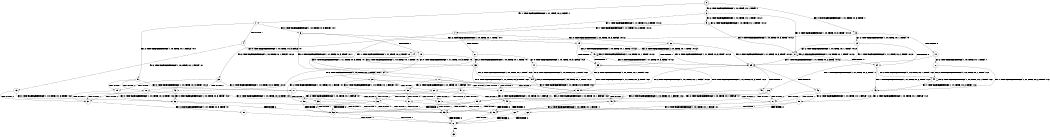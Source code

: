 digraph BCG {
size = "7, 10.5";
center = TRUE;
node [shape = circle];
0 [peripheries = 2];
0 -> 1 [label = "EX !1 !ATOMIC_EXCH_BRANCH (1, +1, TRUE, +0, 2, TRUE) !::"];
0 -> 2 [label = "EX !2 !ATOMIC_EXCH_BRANCH (1, +0, TRUE, +0, 1, TRUE) !::"];
0 -> 3 [label = "EX !0 !ATOMIC_EXCH_BRANCH (1, +0, TRUE, +0, 3, TRUE) !::"];
1 -> 4 [label = "TERMINATE !1"];
1 -> 5 [label = "EX !2 !ATOMIC_EXCH_BRANCH (1, +0, TRUE, +0, 1, FALSE) !:0:1:"];
1 -> 6 [label = "EX !0 !ATOMIC_EXCH_BRANCH (1, +0, TRUE, +0, 3, FALSE) !:0:1:"];
2 -> 7 [label = "EX !1 !ATOMIC_EXCH_BRANCH (1, +1, TRUE, +0, 2, TRUE) !:0:1:2:"];
2 -> 8 [label = "EX !0 !ATOMIC_EXCH_BRANCH (1, +0, TRUE, +0, 3, TRUE) !:0:1:2:"];
2 -> 9 [label = "EX !2 !ATOMIC_EXCH_BRANCH (1, +0, TRUE, +0, 1, TRUE) !:0:1:2:"];
3 -> 10 [label = "TERMINATE !0"];
3 -> 11 [label = "EX !1 !ATOMIC_EXCH_BRANCH (1, +1, TRUE, +0, 2, TRUE) !:0:"];
3 -> 12 [label = "EX !2 !ATOMIC_EXCH_BRANCH (1, +0, TRUE, +0, 1, TRUE) !:0:"];
4 -> 13 [label = "EX !2 !ATOMIC_EXCH_BRANCH (1, +0, TRUE, +0, 1, FALSE) !:0:"];
4 -> 14 [label = "EX !0 !ATOMIC_EXCH_BRANCH (1, +0, TRUE, +0, 3, FALSE) !:0:"];
5 -> 15 [label = "TERMINATE !1"];
5 -> 16 [label = "TERMINATE !2"];
5 -> 17 [label = "EX !0 !ATOMIC_EXCH_BRANCH (1, +0, TRUE, +0, 3, TRUE) !:0:1:2:"];
6 -> 18 [label = "TERMINATE !1"];
6 -> 19 [label = "EX !2 !ATOMIC_EXCH_BRANCH (1, +0, TRUE, +0, 1, TRUE) !:0:1:"];
6 -> 20 [label = "EX !0 !ATOMIC_EXCH_BRANCH (1, +1, TRUE, +0, 3, TRUE) !:0:1:"];
7 -> 21 [label = "TERMINATE !1"];
7 -> 22 [label = "EX !0 !ATOMIC_EXCH_BRANCH (1, +0, TRUE, +0, 3, FALSE) !:0:1:2:"];
7 -> 23 [label = "EX !2 !ATOMIC_EXCH_BRANCH (1, +0, TRUE, +0, 1, FALSE) !:0:1:2:"];
8 -> 24 [label = "TERMINATE !0"];
8 -> 25 [label = "EX !1 !ATOMIC_EXCH_BRANCH (1, +1, TRUE, +0, 2, TRUE) !:0:1:2:"];
8 -> 8 [label = "EX !2 !ATOMIC_EXCH_BRANCH (1, +0, TRUE, +0, 1, TRUE) !:0:1:2:"];
9 -> 7 [label = "EX !1 !ATOMIC_EXCH_BRANCH (1, +1, TRUE, +0, 2, TRUE) !:0:1:2:"];
9 -> 8 [label = "EX !0 !ATOMIC_EXCH_BRANCH (1, +0, TRUE, +0, 3, TRUE) !:0:1:2:"];
9 -> 9 [label = "EX !2 !ATOMIC_EXCH_BRANCH (1, +0, TRUE, +0, 1, TRUE) !:0:1:2:"];
10 -> 26 [label = "EX !1 !ATOMIC_EXCH_BRANCH (1, +1, TRUE, +0, 2, TRUE) !::"];
10 -> 27 [label = "EX !2 !ATOMIC_EXCH_BRANCH (1, +0, TRUE, +0, 1, TRUE) !::"];
11 -> 28 [label = "TERMINATE !1"];
11 -> 29 [label = "TERMINATE !0"];
11 -> 30 [label = "EX !2 !ATOMIC_EXCH_BRANCH (1, +0, TRUE, +0, 1, FALSE) !:0:1:"];
12 -> 24 [label = "TERMINATE !0"];
12 -> 25 [label = "EX !1 !ATOMIC_EXCH_BRANCH (1, +1, TRUE, +0, 2, TRUE) !:0:1:2:"];
12 -> 8 [label = "EX !2 !ATOMIC_EXCH_BRANCH (1, +0, TRUE, +0, 1, TRUE) !:0:1:2:"];
13 -> 31 [label = "TERMINATE !2"];
13 -> 32 [label = "EX !0 !ATOMIC_EXCH_BRANCH (1, +0, TRUE, +0, 3, TRUE) !:0:2:"];
14 -> 33 [label = "EX !2 !ATOMIC_EXCH_BRANCH (1, +0, TRUE, +0, 1, TRUE) !:0:"];
14 -> 34 [label = "EX !0 !ATOMIC_EXCH_BRANCH (1, +1, TRUE, +0, 3, TRUE) !:0:"];
15 -> 31 [label = "TERMINATE !2"];
15 -> 32 [label = "EX !0 !ATOMIC_EXCH_BRANCH (1, +0, TRUE, +0, 3, TRUE) !:0:2:"];
16 -> 31 [label = "TERMINATE !1"];
16 -> 35 [label = "EX !0 !ATOMIC_EXCH_BRANCH (1, +0, TRUE, +0, 3, TRUE) !:0:1:"];
17 -> 36 [label = "TERMINATE !1"];
17 -> 37 [label = "TERMINATE !2"];
17 -> 38 [label = "TERMINATE !0"];
18 -> 33 [label = "EX !2 !ATOMIC_EXCH_BRANCH (1, +0, TRUE, +0, 1, TRUE) !:0:"];
18 -> 34 [label = "EX !0 !ATOMIC_EXCH_BRANCH (1, +1, TRUE, +0, 3, TRUE) !:0:"];
19 -> 39 [label = "TERMINATE !1"];
19 -> 40 [label = "EX !2 !ATOMIC_EXCH_BRANCH (1, +0, TRUE, +0, 1, TRUE) !:0:1:2:"];
19 -> 25 [label = "EX !0 !ATOMIC_EXCH_BRANCH (1, +1, TRUE, +0, 3, TRUE) !:0:1:2:"];
20 -> 28 [label = "TERMINATE !1"];
20 -> 29 [label = "TERMINATE !0"];
20 -> 30 [label = "EX !2 !ATOMIC_EXCH_BRANCH (1, +0, TRUE, +0, 1, FALSE) !:0:1:"];
21 -> 41 [label = "EX !0 !ATOMIC_EXCH_BRANCH (1, +0, TRUE, +0, 3, FALSE) !:0:2:"];
21 -> 42 [label = "EX !2 !ATOMIC_EXCH_BRANCH (1, +0, TRUE, +0, 1, FALSE) !:0:2:"];
22 -> 39 [label = "TERMINATE !1"];
22 -> 40 [label = "EX !2 !ATOMIC_EXCH_BRANCH (1, +0, TRUE, +0, 1, TRUE) !:0:1:2:"];
22 -> 25 [label = "EX !0 !ATOMIC_EXCH_BRANCH (1, +1, TRUE, +0, 3, TRUE) !:0:1:2:"];
23 -> 15 [label = "TERMINATE !1"];
23 -> 16 [label = "TERMINATE !2"];
23 -> 17 [label = "EX !0 !ATOMIC_EXCH_BRANCH (1, +0, TRUE, +0, 3, TRUE) !:0:1:2:"];
24 -> 43 [label = "EX !1 !ATOMIC_EXCH_BRANCH (1, +1, TRUE, +0, 2, TRUE) !:1:2:"];
24 -> 44 [label = "EX !2 !ATOMIC_EXCH_BRANCH (1, +0, TRUE, +0, 1, TRUE) !:1:2:"];
25 -> 45 [label = "TERMINATE !1"];
25 -> 46 [label = "TERMINATE !0"];
25 -> 47 [label = "EX !2 !ATOMIC_EXCH_BRANCH (1, +0, TRUE, +0, 1, FALSE) !:0:1:2:"];
26 -> 48 [label = "TERMINATE !1"];
26 -> 49 [label = "EX !2 !ATOMIC_EXCH_BRANCH (1, +0, TRUE, +0, 1, FALSE) !:1:"];
27 -> 43 [label = "EX !1 !ATOMIC_EXCH_BRANCH (1, +1, TRUE, +0, 2, TRUE) !:1:2:"];
27 -> 44 [label = "EX !2 !ATOMIC_EXCH_BRANCH (1, +0, TRUE, +0, 1, TRUE) !:1:2:"];
28 -> 48 [label = "TERMINATE !0"];
28 -> 50 [label = "EX !2 !ATOMIC_EXCH_BRANCH (1, +0, TRUE, +0, 1, FALSE) !:0:"];
29 -> 48 [label = "TERMINATE !1"];
29 -> 49 [label = "EX !2 !ATOMIC_EXCH_BRANCH (1, +0, TRUE, +0, 1, FALSE) !:1:"];
30 -> 36 [label = "TERMINATE !1"];
30 -> 37 [label = "TERMINATE !2"];
30 -> 38 [label = "TERMINATE !0"];
31 -> 51 [label = "EX !0 !ATOMIC_EXCH_BRANCH (1, +0, TRUE, +0, 3, TRUE) !:0:"];
32 -> 52 [label = "TERMINATE !2"];
32 -> 53 [label = "TERMINATE !0"];
33 -> 54 [label = "EX !2 !ATOMIC_EXCH_BRANCH (1, +0, TRUE, +0, 1, TRUE) !:0:2:"];
33 -> 55 [label = "EX !0 !ATOMIC_EXCH_BRANCH (1, +1, TRUE, +0, 3, TRUE) !:0:2:"];
34 -> 48 [label = "TERMINATE !0"];
34 -> 50 [label = "EX !2 !ATOMIC_EXCH_BRANCH (1, +0, TRUE, +0, 1, FALSE) !:0:"];
35 -> 52 [label = "TERMINATE !1"];
35 -> 56 [label = "TERMINATE !0"];
36 -> 52 [label = "TERMINATE !2"];
36 -> 53 [label = "TERMINATE !0"];
37 -> 52 [label = "TERMINATE !1"];
37 -> 56 [label = "TERMINATE !0"];
38 -> 53 [label = "TERMINATE !1"];
38 -> 56 [label = "TERMINATE !2"];
39 -> 54 [label = "EX !2 !ATOMIC_EXCH_BRANCH (1, +0, TRUE, +0, 1, TRUE) !:0:2:"];
39 -> 55 [label = "EX !0 !ATOMIC_EXCH_BRANCH (1, +1, TRUE, +0, 3, TRUE) !:0:2:"];
40 -> 39 [label = "TERMINATE !1"];
40 -> 40 [label = "EX !2 !ATOMIC_EXCH_BRANCH (1, +0, TRUE, +0, 1, TRUE) !:0:1:2:"];
40 -> 25 [label = "EX !0 !ATOMIC_EXCH_BRANCH (1, +1, TRUE, +0, 3, TRUE) !:0:1:2:"];
41 -> 54 [label = "EX !2 !ATOMIC_EXCH_BRANCH (1, +0, TRUE, +0, 1, TRUE) !:0:2:"];
41 -> 55 [label = "EX !0 !ATOMIC_EXCH_BRANCH (1, +1, TRUE, +0, 3, TRUE) !:0:2:"];
42 -> 31 [label = "TERMINATE !2"];
42 -> 32 [label = "EX !0 !ATOMIC_EXCH_BRANCH (1, +0, TRUE, +0, 3, TRUE) !:0:2:"];
43 -> 57 [label = "TERMINATE !1"];
43 -> 58 [label = "EX !2 !ATOMIC_EXCH_BRANCH (1, +0, TRUE, +0, 1, FALSE) !:1:2:"];
44 -> 43 [label = "EX !1 !ATOMIC_EXCH_BRANCH (1, +1, TRUE, +0, 2, TRUE) !:1:2:"];
44 -> 44 [label = "EX !2 !ATOMIC_EXCH_BRANCH (1, +0, TRUE, +0, 1, TRUE) !:1:2:"];
45 -> 57 [label = "TERMINATE !0"];
45 -> 59 [label = "EX !2 !ATOMIC_EXCH_BRANCH (1, +0, TRUE, +0, 1, FALSE) !:0:2:"];
46 -> 57 [label = "TERMINATE !1"];
46 -> 58 [label = "EX !2 !ATOMIC_EXCH_BRANCH (1, +0, TRUE, +0, 1, FALSE) !:1:2:"];
47 -> 36 [label = "TERMINATE !1"];
47 -> 37 [label = "TERMINATE !2"];
47 -> 38 [label = "TERMINATE !0"];
48 -> 60 [label = "EX !2 !ATOMIC_EXCH_BRANCH (1, +0, TRUE, +0, 1, FALSE) !::"];
49 -> 53 [label = "TERMINATE !1"];
49 -> 56 [label = "TERMINATE !2"];
50 -> 52 [label = "TERMINATE !2"];
50 -> 53 [label = "TERMINATE !0"];
51 -> 61 [label = "TERMINATE !0"];
52 -> 61 [label = "TERMINATE !0"];
53 -> 61 [label = "TERMINATE !2"];
54 -> 54 [label = "EX !2 !ATOMIC_EXCH_BRANCH (1, +0, TRUE, +0, 1, TRUE) !:0:2:"];
54 -> 55 [label = "EX !0 !ATOMIC_EXCH_BRANCH (1, +1, TRUE, +0, 3, TRUE) !:0:2:"];
55 -> 57 [label = "TERMINATE !0"];
55 -> 59 [label = "EX !2 !ATOMIC_EXCH_BRANCH (1, +0, TRUE, +0, 1, FALSE) !:0:2:"];
56 -> 61 [label = "TERMINATE !1"];
57 -> 62 [label = "EX !2 !ATOMIC_EXCH_BRANCH (1, +0, TRUE, +0, 1, FALSE) !:2:"];
58 -> 53 [label = "TERMINATE !1"];
58 -> 56 [label = "TERMINATE !2"];
59 -> 52 [label = "TERMINATE !2"];
59 -> 53 [label = "TERMINATE !0"];
60 -> 61 [label = "TERMINATE !2"];
61 -> 63 [label = "exit"];
62 -> 61 [label = "TERMINATE !2"];
}
